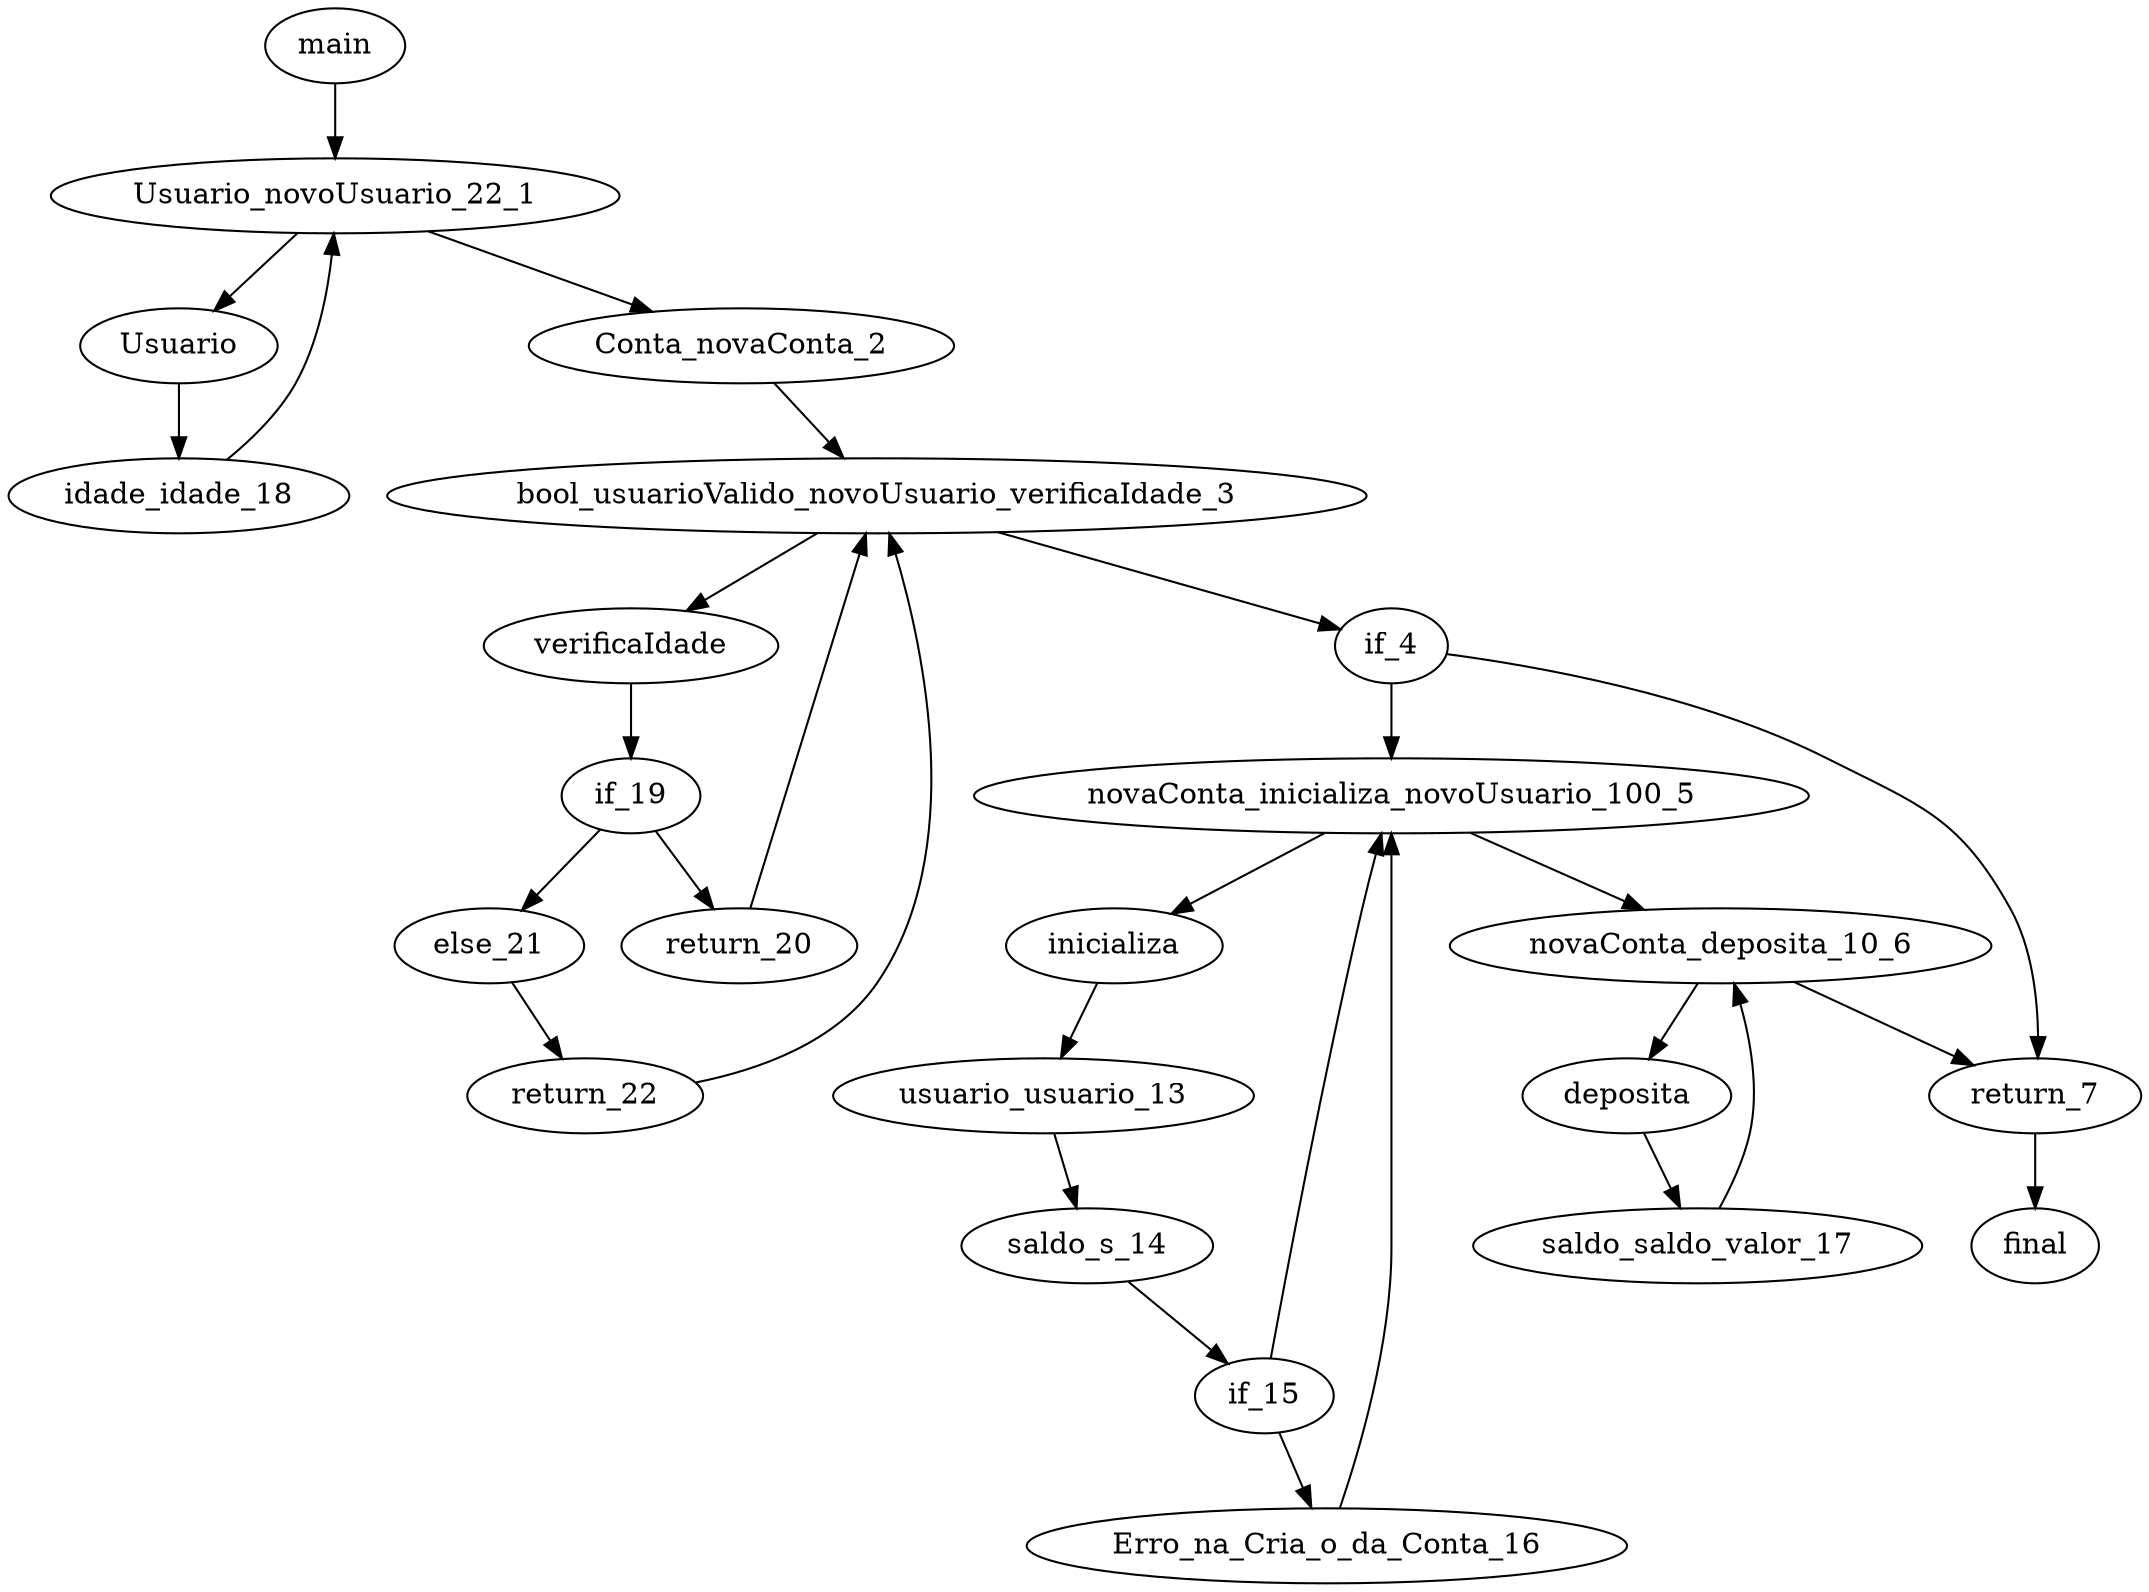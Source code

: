 strict digraph G {
main;
Usuario_novoUsuario_22_1;
Usuario;
idade_idade_18;
Conta_novaConta_2;
bool_usuarioValido_novoUsuario_verificaIdade_3;
verificaIdade;
if_19;
return_20;
else_21;
return_22;
if_4;
novaConta_inicializa_novoUsuario_100_5;
inicializa;
usuario_usuario_13;
saldo_s_14;
if_15;
Erro_na_Cria_o_da_Conta_16;
novaConta_deposita_10_6;
deposita;
saldo_saldo_valor_17;
return_7;
final;
main->Usuario_novoUsuario_22_1;
Usuario_novoUsuario_22_1->Usuario;
Usuario->idade_idade_18;
idade_idade_18->Usuario_novoUsuario_22_1;
Usuario_novoUsuario_22_1->Conta_novaConta_2;
Conta_novaConta_2->bool_usuarioValido_novoUsuario_verificaIdade_3;
bool_usuarioValido_novoUsuario_verificaIdade_3->verificaIdade;
verificaIdade->if_19;
if_19->return_20;
if_19->else_21;
else_21->return_22;
return_20->bool_usuarioValido_novoUsuario_verificaIdade_3;
return_22->bool_usuarioValido_novoUsuario_verificaIdade_3;
bool_usuarioValido_novoUsuario_verificaIdade_3->if_4;
if_4->novaConta_inicializa_novoUsuario_100_5;
novaConta_inicializa_novoUsuario_100_5->inicializa;
inicializa->usuario_usuario_13;
usuario_usuario_13->saldo_s_14;
saldo_s_14->if_15;
if_15->Erro_na_Cria_o_da_Conta_16;
Erro_na_Cria_o_da_Conta_16->novaConta_inicializa_novoUsuario_100_5;
if_15->novaConta_inicializa_novoUsuario_100_5;
novaConta_inicializa_novoUsuario_100_5->novaConta_deposita_10_6;
novaConta_deposita_10_6->deposita;
deposita->saldo_saldo_valor_17;
saldo_saldo_valor_17->novaConta_deposita_10_6;
novaConta_deposita_10_6->return_7;
if_4->return_7;
return_7->final;
}